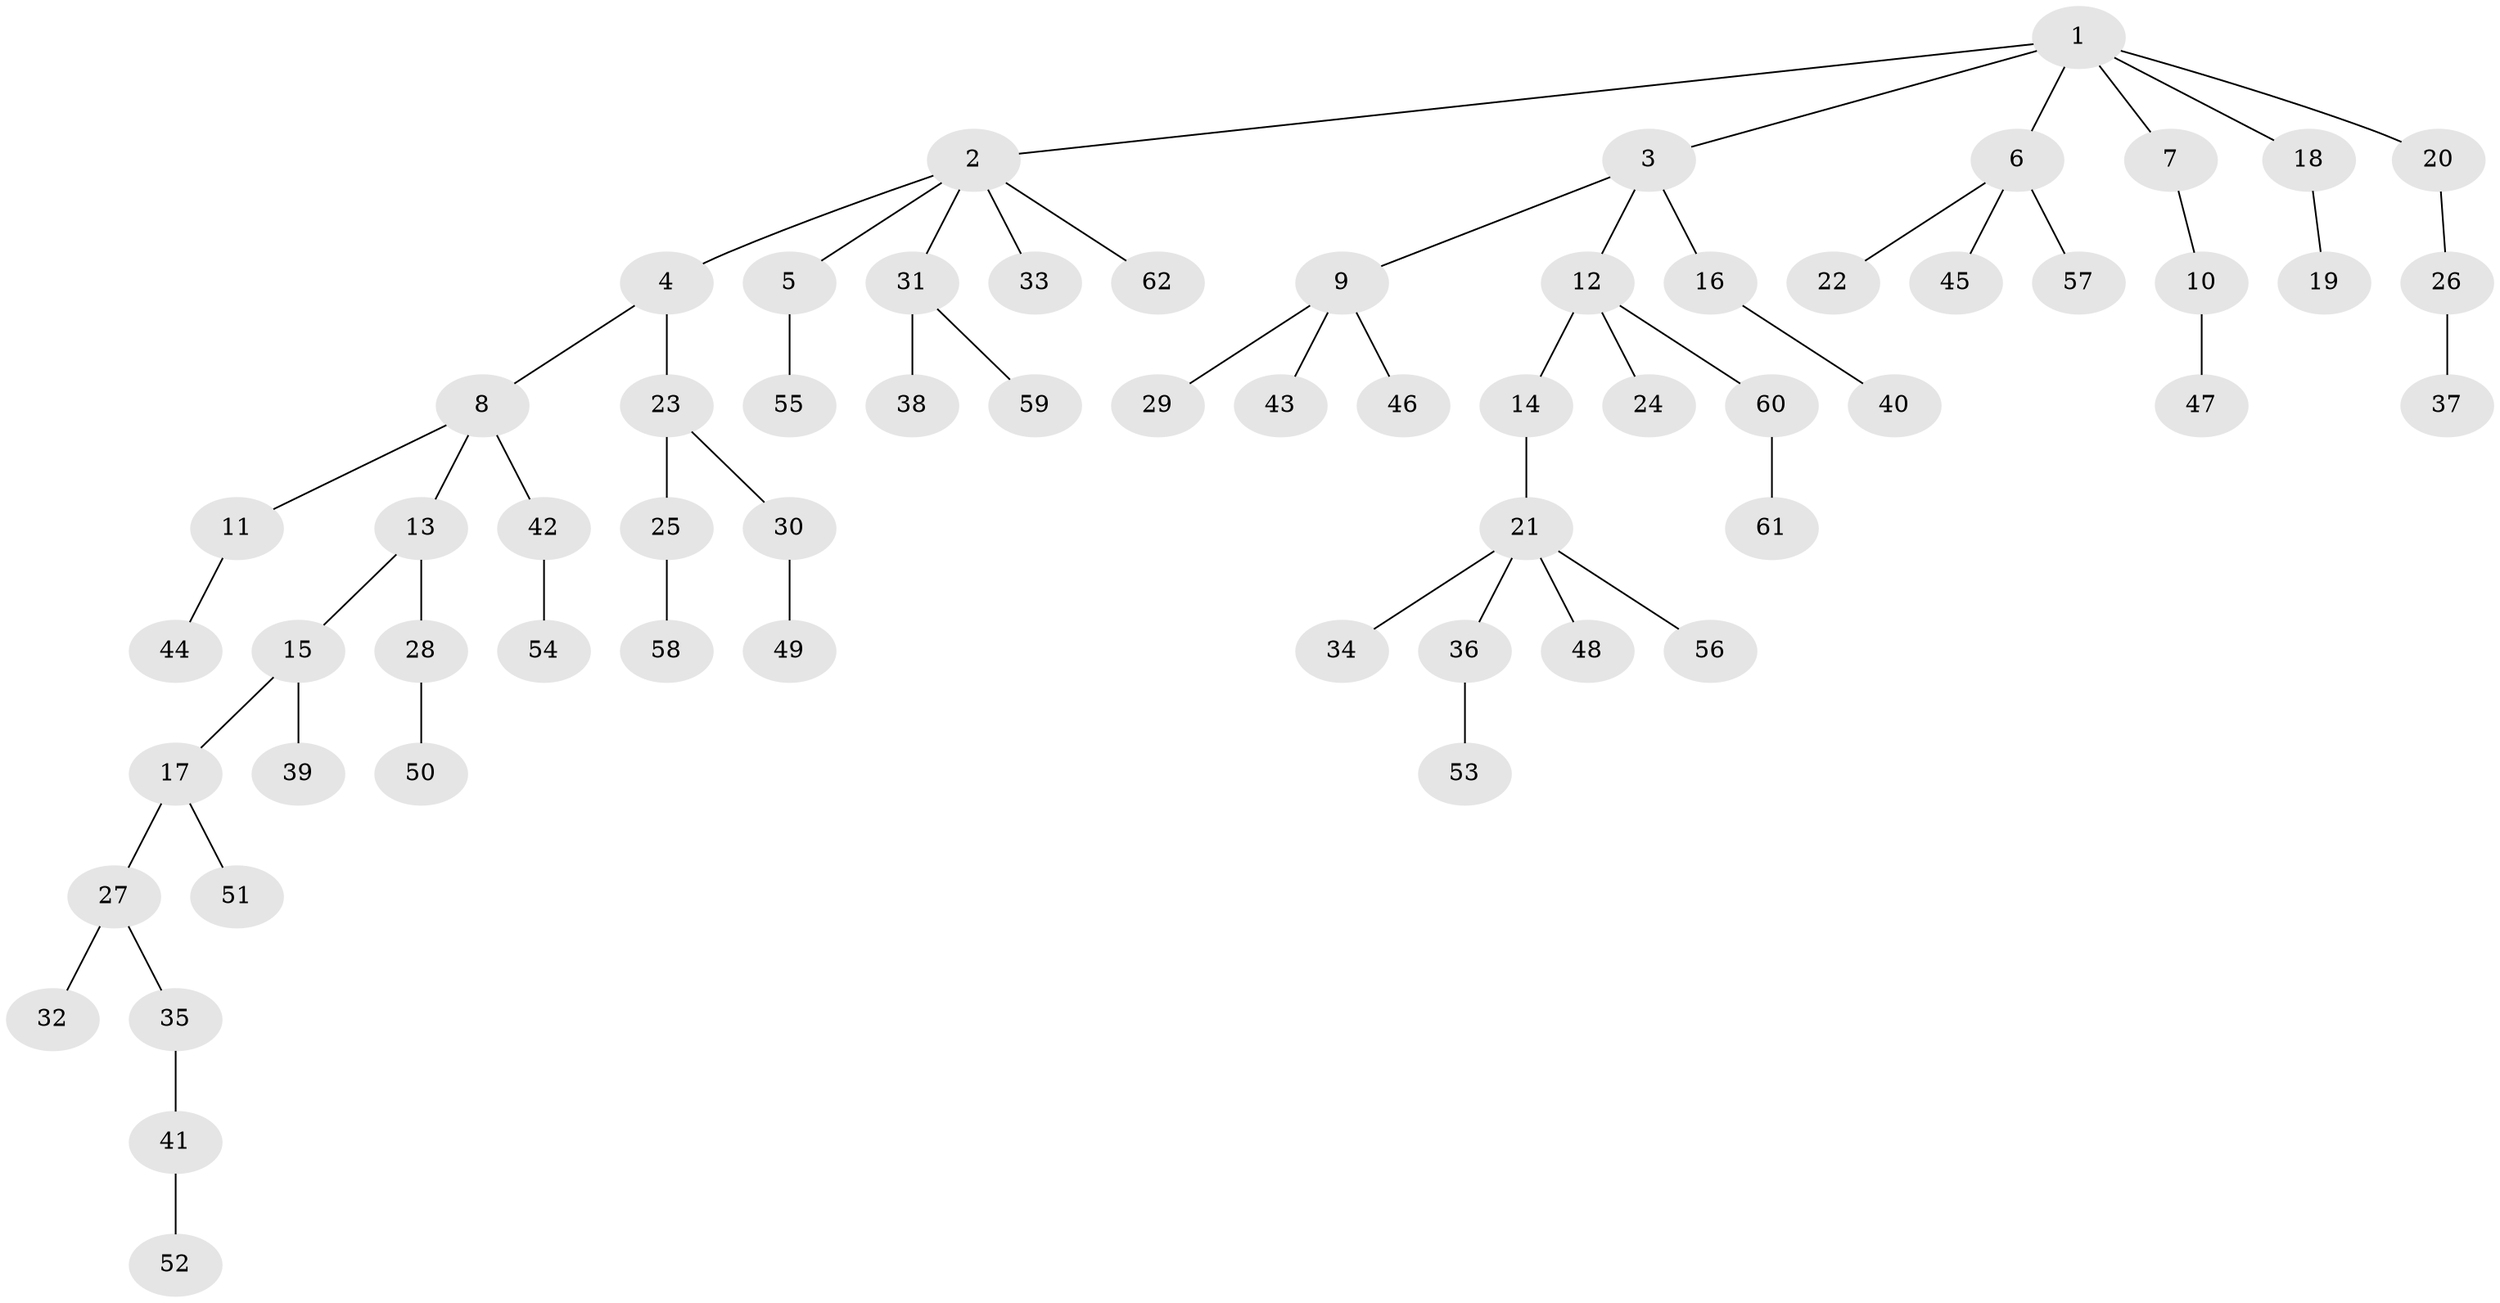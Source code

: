 // Generated by graph-tools (version 1.1) at 2025/02/03/09/25 03:02:21]
// undirected, 62 vertices, 61 edges
graph export_dot {
graph [start="1"]
  node [color=gray90,style=filled];
  1;
  2;
  3;
  4;
  5;
  6;
  7;
  8;
  9;
  10;
  11;
  12;
  13;
  14;
  15;
  16;
  17;
  18;
  19;
  20;
  21;
  22;
  23;
  24;
  25;
  26;
  27;
  28;
  29;
  30;
  31;
  32;
  33;
  34;
  35;
  36;
  37;
  38;
  39;
  40;
  41;
  42;
  43;
  44;
  45;
  46;
  47;
  48;
  49;
  50;
  51;
  52;
  53;
  54;
  55;
  56;
  57;
  58;
  59;
  60;
  61;
  62;
  1 -- 2;
  1 -- 3;
  1 -- 6;
  1 -- 7;
  1 -- 18;
  1 -- 20;
  2 -- 4;
  2 -- 5;
  2 -- 31;
  2 -- 33;
  2 -- 62;
  3 -- 9;
  3 -- 12;
  3 -- 16;
  4 -- 8;
  4 -- 23;
  5 -- 55;
  6 -- 22;
  6 -- 45;
  6 -- 57;
  7 -- 10;
  8 -- 11;
  8 -- 13;
  8 -- 42;
  9 -- 29;
  9 -- 43;
  9 -- 46;
  10 -- 47;
  11 -- 44;
  12 -- 14;
  12 -- 24;
  12 -- 60;
  13 -- 15;
  13 -- 28;
  14 -- 21;
  15 -- 17;
  15 -- 39;
  16 -- 40;
  17 -- 27;
  17 -- 51;
  18 -- 19;
  20 -- 26;
  21 -- 34;
  21 -- 36;
  21 -- 48;
  21 -- 56;
  23 -- 25;
  23 -- 30;
  25 -- 58;
  26 -- 37;
  27 -- 32;
  27 -- 35;
  28 -- 50;
  30 -- 49;
  31 -- 38;
  31 -- 59;
  35 -- 41;
  36 -- 53;
  41 -- 52;
  42 -- 54;
  60 -- 61;
}
